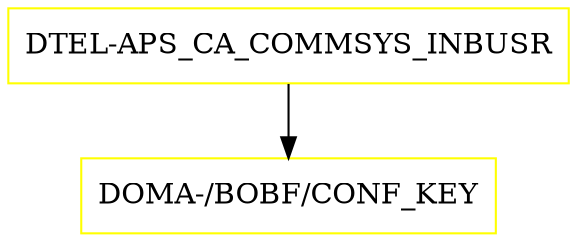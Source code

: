 digraph G {
  "DTEL-APS_CA_COMMSYS_INBUSR" [shape=box,color=yellow];
  "DOMA-/BOBF/CONF_KEY" [shape=box,color=yellow,URL="./DOMA_%23BOBF%23CONF_KEY.html"];
  "DTEL-APS_CA_COMMSYS_INBUSR" -> "DOMA-/BOBF/CONF_KEY";
}
